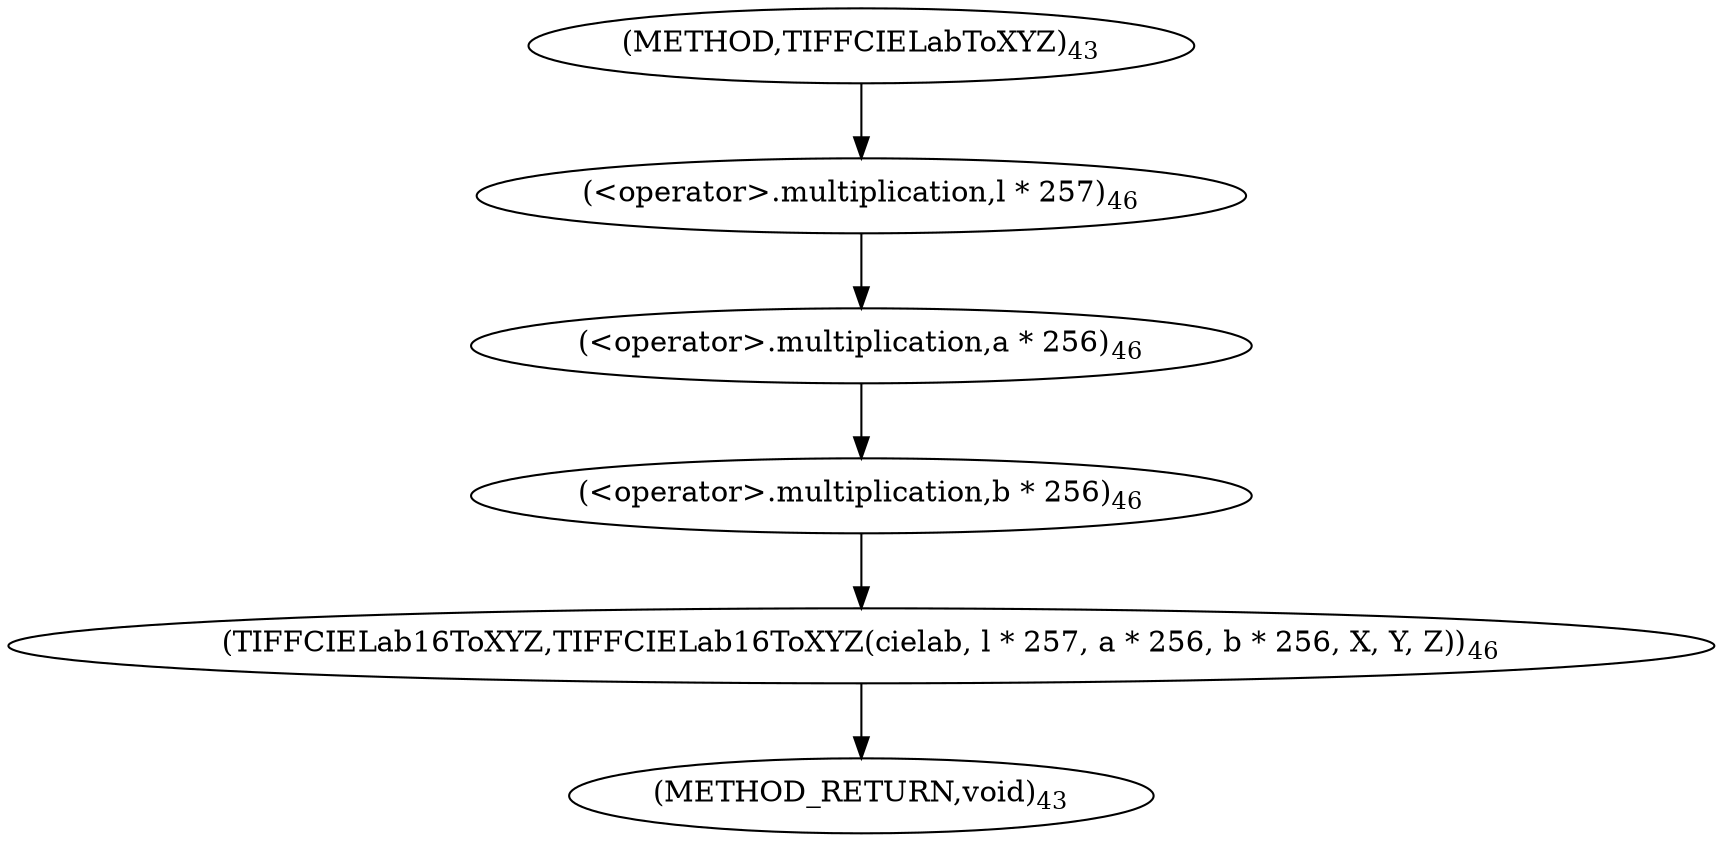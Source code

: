 digraph "TIFFCIELabToXYZ" {  
"6484" [label = <(TIFFCIELab16ToXYZ,TIFFCIELab16ToXYZ(cielab, l * 257, a * 256, b * 256, X, Y, Z))<SUB>46</SUB>> ]
"6486" [label = <(&lt;operator&gt;.multiplication,l * 257)<SUB>46</SUB>> ]
"6489" [label = <(&lt;operator&gt;.multiplication,a * 256)<SUB>46</SUB>> ]
"6492" [label = <(&lt;operator&gt;.multiplication,b * 256)<SUB>46</SUB>> ]
"6475" [label = <(METHOD,TIFFCIELabToXYZ)<SUB>43</SUB>> ]
"6498" [label = <(METHOD_RETURN,void)<SUB>43</SUB>> ]
  "6484" -> "6498" 
  "6486" -> "6489" 
  "6489" -> "6492" 
  "6492" -> "6484" 
  "6475" -> "6486" 
}
